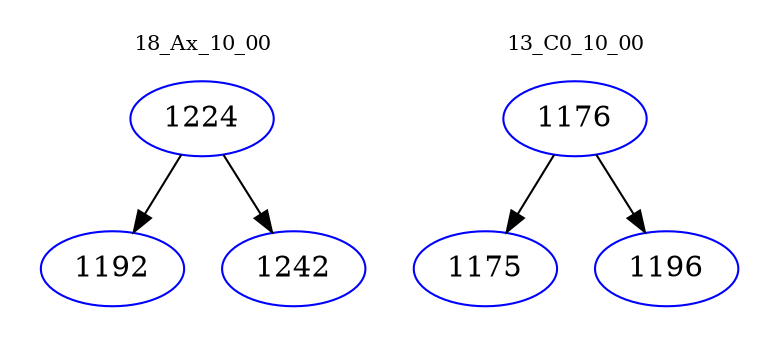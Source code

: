 digraph{
subgraph cluster_0 {
color = white
label = "18_Ax_10_00";
fontsize=10;
T0_1224 [label="1224", color="blue"]
T0_1224 -> T0_1192 [color="black"]
T0_1192 [label="1192", color="blue"]
T0_1224 -> T0_1242 [color="black"]
T0_1242 [label="1242", color="blue"]
}
subgraph cluster_1 {
color = white
label = "13_C0_10_00";
fontsize=10;
T1_1176 [label="1176", color="blue"]
T1_1176 -> T1_1175 [color="black"]
T1_1175 [label="1175", color="blue"]
T1_1176 -> T1_1196 [color="black"]
T1_1196 [label="1196", color="blue"]
}
}
